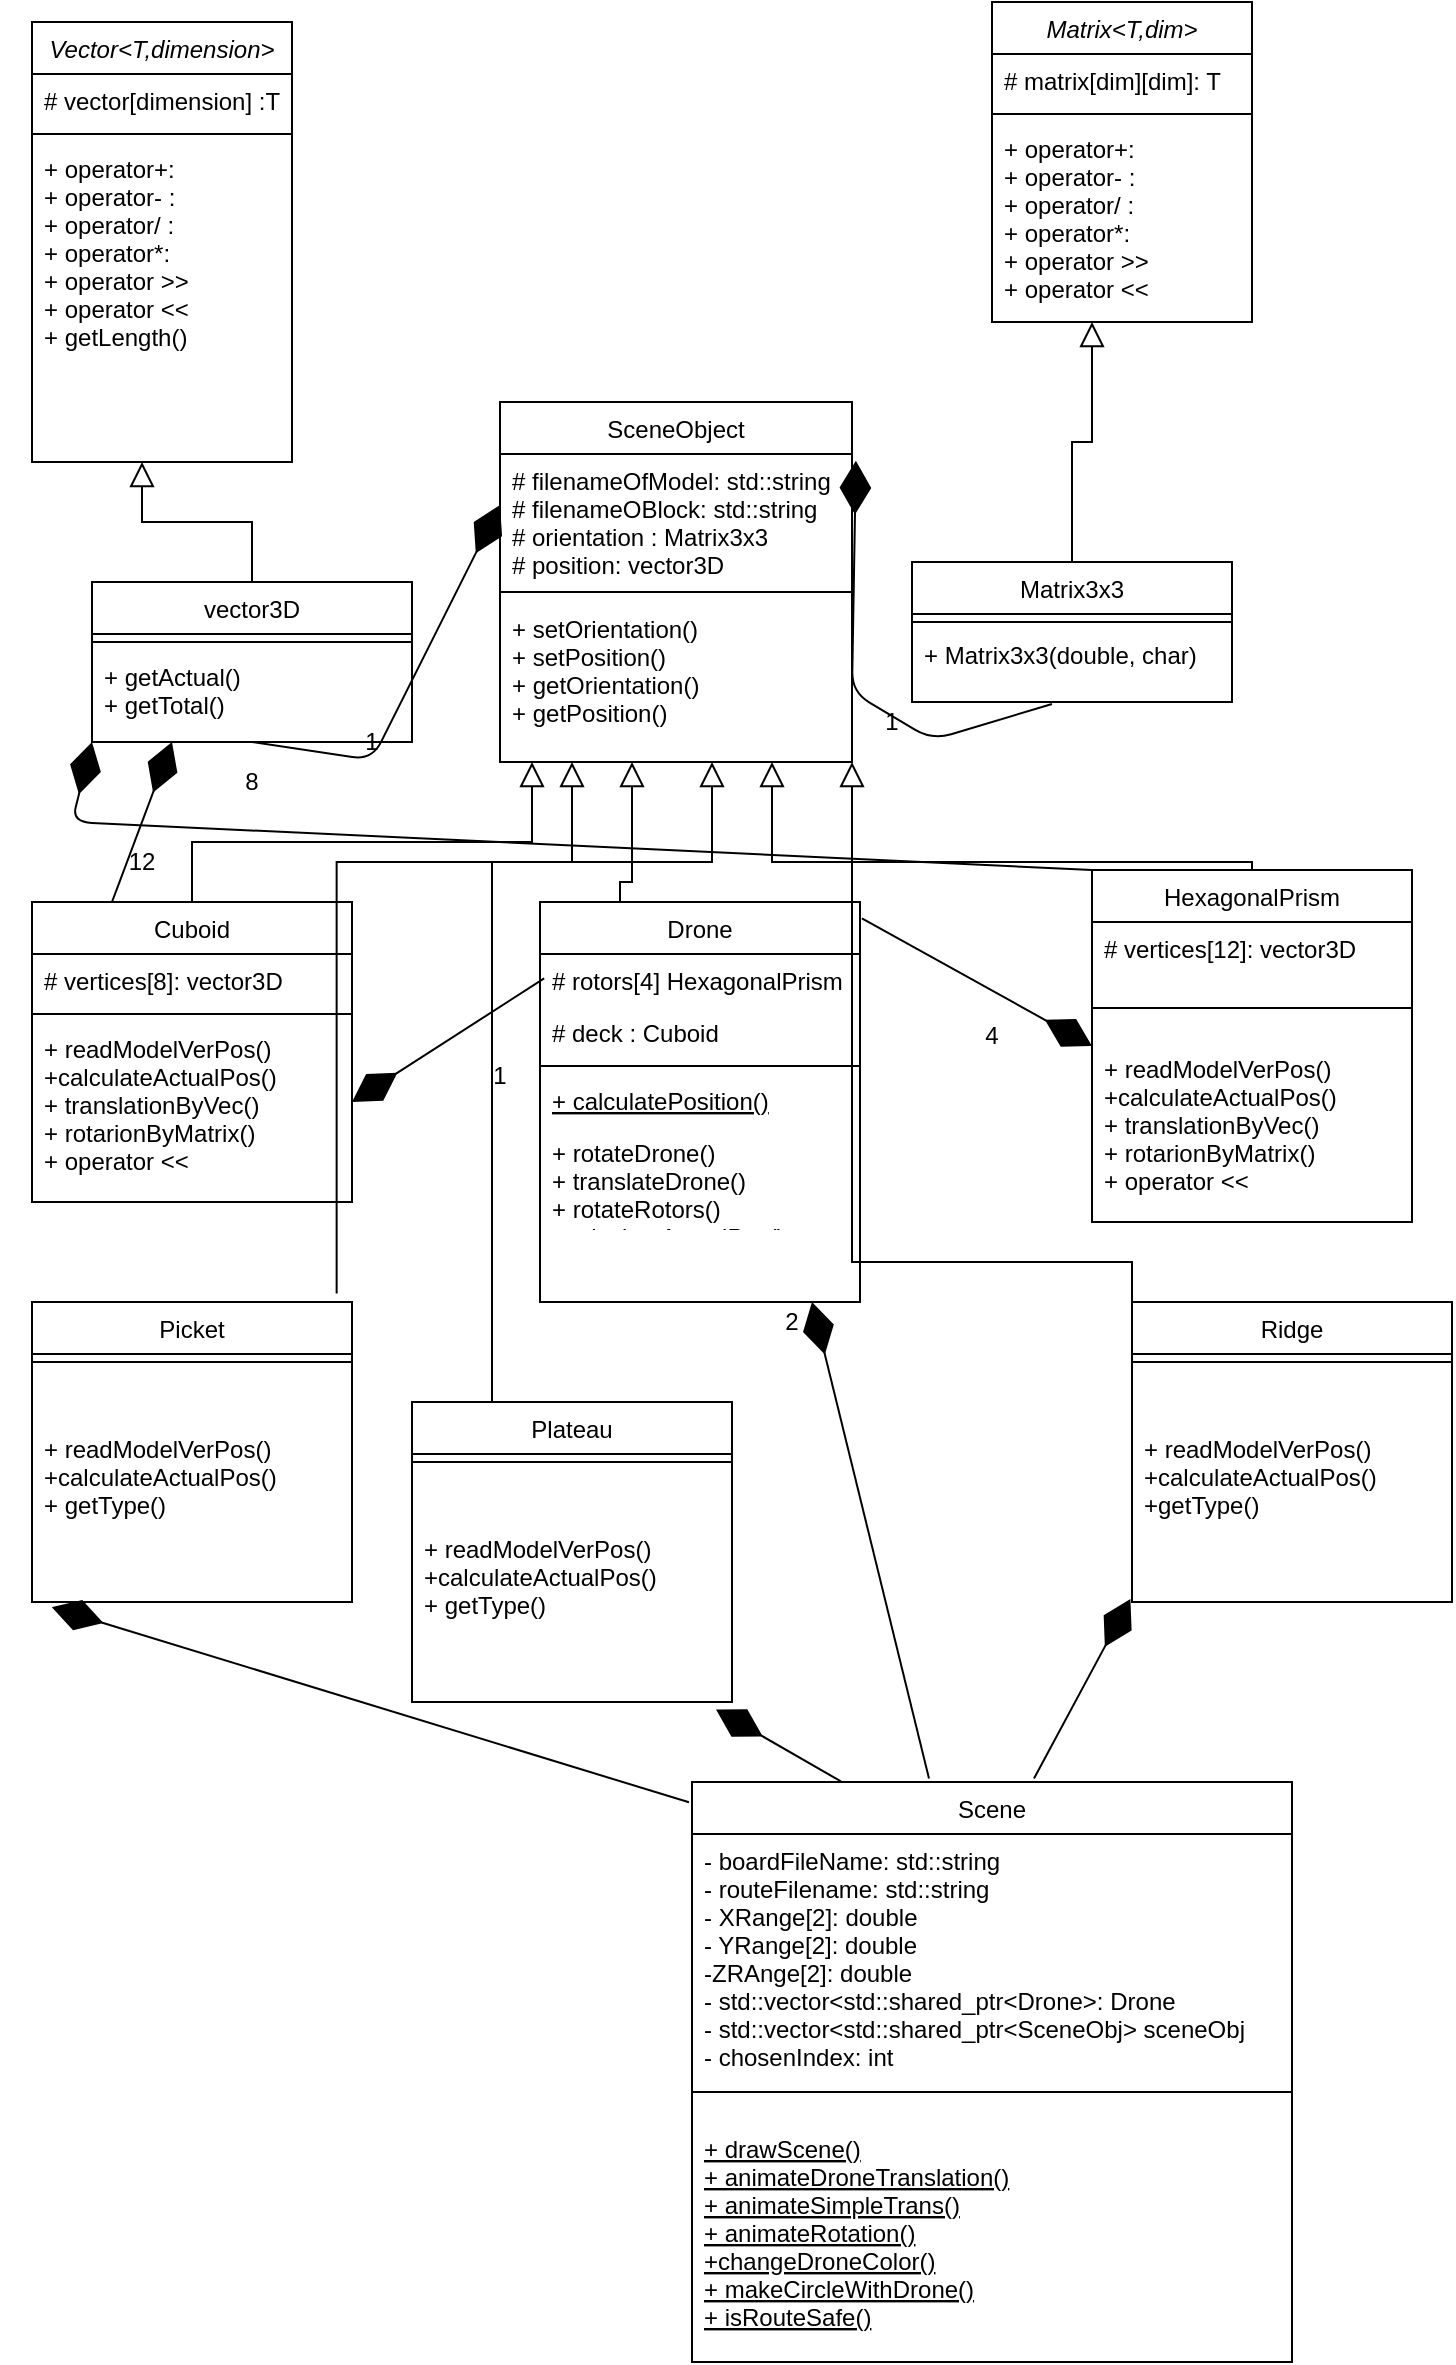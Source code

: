 <mxfile version="14.7.6" type="device"><diagram id="ejWvq-F9A6hmI3anc9b9" name="Page-1"><mxGraphModel dx="976" dy="619" grid="1" gridSize="10" guides="1" tooltips="1" connect="1" arrows="1" fold="1" page="1" pageScale="1" pageWidth="827" pageHeight="1169" math="0" shadow="0"><root><mxCell id="0"/><mxCell id="1" parent="0"/><mxCell id="tQcTH8xnSQny3zVayZfA-1" value="Drone" style="swimlane;fontStyle=0;align=center;verticalAlign=top;childLayout=stackLayout;horizontal=1;startSize=26;horizontalStack=0;resizeParent=1;resizeLast=0;collapsible=1;marginBottom=0;rounded=0;shadow=0;strokeWidth=1;" vertex="1" parent="1"><mxGeometry x="464" y="790" width="160" height="200" as="geometry"><mxRectangle x="130" y="380" width="160" height="26" as="alternateBounds"/></mxGeometry></mxCell><mxCell id="tQcTH8xnSQny3zVayZfA-2" value="# rotors[4] HexagonalPrism" style="text;align=left;verticalAlign=top;spacingLeft=4;spacingRight=4;overflow=hidden;rotatable=0;points=[[0,0.5],[1,0.5]];portConstraint=eastwest;" vertex="1" parent="tQcTH8xnSQny3zVayZfA-1"><mxGeometry y="26" width="160" height="26" as="geometry"/></mxCell><mxCell id="tQcTH8xnSQny3zVayZfA-3" value="# deck : Cuboid" style="text;align=left;verticalAlign=top;spacingLeft=4;spacingRight=4;overflow=hidden;rotatable=0;points=[[0,0.5],[1,0.5]];portConstraint=eastwest;rounded=0;shadow=0;html=0;" vertex="1" parent="tQcTH8xnSQny3zVayZfA-1"><mxGeometry y="52" width="160" height="26" as="geometry"/></mxCell><mxCell id="tQcTH8xnSQny3zVayZfA-4" value="" style="line;html=1;strokeWidth=1;align=left;verticalAlign=middle;spacingTop=-1;spacingLeft=3;spacingRight=3;rotatable=0;labelPosition=right;points=[];portConstraint=eastwest;" vertex="1" parent="tQcTH8xnSQny3zVayZfA-1"><mxGeometry y="78" width="160" height="8" as="geometry"/></mxCell><mxCell id="tQcTH8xnSQny3zVayZfA-5" value="+ calculatePosition()" style="text;align=left;verticalAlign=top;spacingLeft=4;spacingRight=4;overflow=hidden;rotatable=0;points=[[0,0.5],[1,0.5]];portConstraint=eastwest;fontStyle=4" vertex="1" parent="tQcTH8xnSQny3zVayZfA-1"><mxGeometry y="86" width="160" height="26" as="geometry"/></mxCell><mxCell id="tQcTH8xnSQny3zVayZfA-6" value="+ rotateDrone()&#10;+ translateDrone()&#10;+ rotateRotors()&#10;+calculateActualPos()&#10;+ getType()" style="text;align=left;verticalAlign=top;spacingLeft=4;spacingRight=4;overflow=hidden;rotatable=0;points=[[0,0.5],[1,0.5]];portConstraint=eastwest;" vertex="1" parent="tQcTH8xnSQny3zVayZfA-1"><mxGeometry y="112" width="160" height="48" as="geometry"/></mxCell><mxCell id="tQcTH8xnSQny3zVayZfA-7" value="HexagonalPrism" style="swimlane;fontStyle=0;align=center;verticalAlign=top;childLayout=stackLayout;horizontal=1;startSize=26;horizontalStack=0;resizeParent=1;resizeLast=0;collapsible=1;marginBottom=0;rounded=0;shadow=0;strokeWidth=1;" vertex="1" parent="1"><mxGeometry x="740" y="774" width="160" height="176" as="geometry"><mxRectangle x="340" y="380" width="170" height="26" as="alternateBounds"/></mxGeometry></mxCell><mxCell id="tQcTH8xnSQny3zVayZfA-8" value="# vertices[12]: vector3D" style="text;align=left;verticalAlign=top;spacingLeft=4;spacingRight=4;overflow=hidden;rotatable=0;points=[[0,0.5],[1,0.5]];portConstraint=eastwest;" vertex="1" parent="tQcTH8xnSQny3zVayZfA-7"><mxGeometry y="26" width="160" height="26" as="geometry"/></mxCell><mxCell id="tQcTH8xnSQny3zVayZfA-9" value="" style="line;html=1;strokeWidth=1;align=left;verticalAlign=middle;spacingTop=-1;spacingLeft=3;spacingRight=3;rotatable=0;labelPosition=right;points=[];portConstraint=eastwest;" vertex="1" parent="tQcTH8xnSQny3zVayZfA-7"><mxGeometry y="52" width="160" height="34" as="geometry"/></mxCell><mxCell id="tQcTH8xnSQny3zVayZfA-10" value="+ readModelVerPos()&#10;+calculateActualPos()&#10;+ translationByVec()&#10;+ rotarionByMatrix()&#10;+ operator &lt;&lt;&#10;&#10;" style="text;align=left;verticalAlign=top;spacingLeft=4;spacingRight=4;overflow=hidden;rotatable=0;points=[[0,0.5],[1,0.5]];portConstraint=eastwest;" vertex="1" parent="tQcTH8xnSQny3zVayZfA-7"><mxGeometry y="86" width="160" height="80" as="geometry"/></mxCell><mxCell id="tQcTH8xnSQny3zVayZfA-11" value="" style="endArrow=block;endSize=10;endFill=0;shadow=0;strokeWidth=1;rounded=0;edgeStyle=elbowEdgeStyle;elbow=vertical;" edge="1" parent="1" source="tQcTH8xnSQny3zVayZfA-7"><mxGeometry width="160" relative="1" as="geometry"><mxPoint x="320" y="813" as="sourcePoint"/><mxPoint x="580" y="720" as="targetPoint"/><Array as="points"><mxPoint x="600" y="770"/></Array></mxGeometry></mxCell><mxCell id="tQcTH8xnSQny3zVayZfA-12" value="Vector&lt;T,dimension&gt;" style="swimlane;fontStyle=2;align=center;verticalAlign=top;childLayout=stackLayout;horizontal=1;startSize=26;horizontalStack=0;resizeParent=1;resizeLast=0;collapsible=1;marginBottom=0;rounded=0;shadow=0;strokeWidth=1;" vertex="1" parent="1"><mxGeometry x="210" y="350" width="130" height="220" as="geometry"><mxRectangle x="230" y="140" width="160" height="26" as="alternateBounds"/></mxGeometry></mxCell><mxCell id="tQcTH8xnSQny3zVayZfA-13" value="# vector[dimension] :T" style="text;align=left;verticalAlign=top;spacingLeft=4;spacingRight=4;overflow=hidden;rotatable=0;points=[[0,0.5],[1,0.5]];portConstraint=eastwest;" vertex="1" parent="tQcTH8xnSQny3zVayZfA-12"><mxGeometry y="26" width="130" height="26" as="geometry"/></mxCell><mxCell id="tQcTH8xnSQny3zVayZfA-14" value="" style="line;html=1;strokeWidth=1;align=left;verticalAlign=middle;spacingTop=-1;spacingLeft=3;spacingRight=3;rotatable=0;labelPosition=right;points=[];portConstraint=eastwest;" vertex="1" parent="tQcTH8xnSQny3zVayZfA-12"><mxGeometry y="52" width="130" height="8" as="geometry"/></mxCell><mxCell id="tQcTH8xnSQny3zVayZfA-15" value="+ operator+: &#10;+ operator- : &#10;+ operator/ : &#10;+ operator*: &#10;+ operator &gt;&gt;&#10;+ operator &lt;&lt;&#10;+ getLength()&#10;" style="text;align=left;verticalAlign=top;spacingLeft=4;spacingRight=4;overflow=hidden;rotatable=0;points=[[0,0.5],[1,0.5]];portConstraint=eastwest;" vertex="1" parent="tQcTH8xnSQny3zVayZfA-12"><mxGeometry y="60" width="130" height="158" as="geometry"/></mxCell><mxCell id="tQcTH8xnSQny3zVayZfA-16" value="Matrix&lt;T,dim&gt;" style="swimlane;fontStyle=2;align=center;verticalAlign=top;childLayout=stackLayout;horizontal=1;startSize=26;horizontalStack=0;resizeParent=1;resizeLast=0;collapsible=1;marginBottom=0;rounded=0;shadow=0;strokeWidth=1;" vertex="1" parent="1"><mxGeometry x="690" y="340" width="130" height="160" as="geometry"><mxRectangle x="230" y="140" width="160" height="26" as="alternateBounds"/></mxGeometry></mxCell><mxCell id="tQcTH8xnSQny3zVayZfA-17" value="# matrix[dim][dim]: T" style="text;align=left;verticalAlign=top;spacingLeft=4;spacingRight=4;overflow=hidden;rotatable=0;points=[[0,0.5],[1,0.5]];portConstraint=eastwest;" vertex="1" parent="tQcTH8xnSQny3zVayZfA-16"><mxGeometry y="26" width="130" height="26" as="geometry"/></mxCell><mxCell id="tQcTH8xnSQny3zVayZfA-18" value="" style="line;html=1;strokeWidth=1;align=left;verticalAlign=middle;spacingTop=-1;spacingLeft=3;spacingRight=3;rotatable=0;labelPosition=right;points=[];portConstraint=eastwest;" vertex="1" parent="tQcTH8xnSQny3zVayZfA-16"><mxGeometry y="52" width="130" height="8" as="geometry"/></mxCell><mxCell id="tQcTH8xnSQny3zVayZfA-19" value="+ operator+: &#10;+ operator- : &#10;+ operator/ :&#10;+ operator*:&#10;+ operator &gt;&gt; &#10;+ operator &lt;&lt;" style="text;align=left;verticalAlign=top;spacingLeft=4;spacingRight=4;overflow=hidden;rotatable=0;points=[[0,0.5],[1,0.5]];portConstraint=eastwest;" vertex="1" parent="tQcTH8xnSQny3zVayZfA-16"><mxGeometry y="60" width="130" height="90" as="geometry"/></mxCell><mxCell id="tQcTH8xnSQny3zVayZfA-20" value="vector3D" style="swimlane;fontStyle=0;align=center;verticalAlign=top;childLayout=stackLayout;horizontal=1;startSize=26;horizontalStack=0;resizeParent=1;resizeLast=0;collapsible=1;marginBottom=0;rounded=0;shadow=0;strokeWidth=1;" vertex="1" parent="1"><mxGeometry x="240" y="630" width="160" height="80" as="geometry"><mxRectangle x="340" y="380" width="170" height="26" as="alternateBounds"/></mxGeometry></mxCell><mxCell id="tQcTH8xnSQny3zVayZfA-21" value="" style="line;html=1;strokeWidth=1;align=left;verticalAlign=middle;spacingTop=-1;spacingLeft=3;spacingRight=3;rotatable=0;labelPosition=right;points=[];portConstraint=eastwest;" vertex="1" parent="tQcTH8xnSQny3zVayZfA-20"><mxGeometry y="26" width="160" height="8" as="geometry"/></mxCell><mxCell id="tQcTH8xnSQny3zVayZfA-22" value="+ getActual()&#10;+ getTotal()" style="text;align=left;verticalAlign=top;spacingLeft=4;spacingRight=4;overflow=hidden;rotatable=0;points=[[0,0.5],[1,0.5]];portConstraint=eastwest;" vertex="1" parent="tQcTH8xnSQny3zVayZfA-20"><mxGeometry y="34" width="160" height="34" as="geometry"/></mxCell><mxCell id="tQcTH8xnSQny3zVayZfA-23" value="Matrix3x3" style="swimlane;fontStyle=0;align=center;verticalAlign=top;childLayout=stackLayout;horizontal=1;startSize=26;horizontalStack=0;resizeParent=1;resizeLast=0;collapsible=1;marginBottom=0;rounded=0;shadow=0;strokeWidth=1;" vertex="1" parent="1"><mxGeometry x="650" y="620" width="160" height="70" as="geometry"><mxRectangle x="340" y="380" width="170" height="26" as="alternateBounds"/></mxGeometry></mxCell><mxCell id="tQcTH8xnSQny3zVayZfA-24" value="" style="line;html=1;strokeWidth=1;align=left;verticalAlign=middle;spacingTop=-1;spacingLeft=3;spacingRight=3;rotatable=0;labelPosition=right;points=[];portConstraint=eastwest;" vertex="1" parent="tQcTH8xnSQny3zVayZfA-23"><mxGeometry y="26" width="160" height="8" as="geometry"/></mxCell><mxCell id="tQcTH8xnSQny3zVayZfA-25" value="" style="endArrow=block;endSize=10;endFill=0;shadow=0;strokeWidth=1;rounded=0;edgeStyle=elbowEdgeStyle;elbow=vertical;exitX=0.5;exitY=0;exitDx=0;exitDy=0;" edge="1" parent="1" source="tQcTH8xnSQny3zVayZfA-20"><mxGeometry width="160" relative="1" as="geometry"><mxPoint x="530" y="810" as="sourcePoint"/><mxPoint x="265" y="570" as="targetPoint"/></mxGeometry></mxCell><mxCell id="tQcTH8xnSQny3zVayZfA-26" value="" style="endArrow=block;endSize=10;endFill=0;shadow=0;strokeWidth=1;rounded=0;edgeStyle=elbowEdgeStyle;elbow=vertical;exitX=0.5;exitY=0;exitDx=0;exitDy=0;" edge="1" parent="1" source="tQcTH8xnSQny3zVayZfA-23"><mxGeometry width="160" relative="1" as="geometry"><mxPoint x="550" y="710" as="sourcePoint"/><mxPoint x="740" y="500" as="targetPoint"/></mxGeometry></mxCell><mxCell id="tQcTH8xnSQny3zVayZfA-27" value="SceneObject" style="swimlane;fontStyle=0;align=center;verticalAlign=top;childLayout=stackLayout;horizontal=1;startSize=26;horizontalStack=0;resizeParent=1;resizeLast=0;collapsible=1;marginBottom=0;rounded=0;shadow=0;strokeWidth=1;" vertex="1" parent="1"><mxGeometry x="444" y="540" width="176" height="180" as="geometry"><mxRectangle x="340" y="380" width="170" height="26" as="alternateBounds"/></mxGeometry></mxCell><mxCell id="tQcTH8xnSQny3zVayZfA-28" value="# filenameOfModel: std::string&#10;# filenameOBlock: std::string&#10;# orientation : Matrix3x3&#10;# position: vector3D" style="text;align=left;verticalAlign=top;spacingLeft=4;spacingRight=4;overflow=hidden;rotatable=0;points=[[0,0.5],[1,0.5]];portConstraint=eastwest;" vertex="1" parent="tQcTH8xnSQny3zVayZfA-27"><mxGeometry y="26" width="176" height="64" as="geometry"/></mxCell><mxCell id="tQcTH8xnSQny3zVayZfA-29" value="" style="line;html=1;strokeWidth=1;align=left;verticalAlign=middle;spacingTop=-1;spacingLeft=3;spacingRight=3;rotatable=0;labelPosition=right;points=[];portConstraint=eastwest;" vertex="1" parent="tQcTH8xnSQny3zVayZfA-27"><mxGeometry y="90" width="176" height="10" as="geometry"/></mxCell><mxCell id="tQcTH8xnSQny3zVayZfA-30" value="+ setOrientation()&#10;+ setPosition()&#10;+ getOrientation()&#10;+ getPosition()" style="text;align=left;verticalAlign=top;spacingLeft=4;spacingRight=4;overflow=hidden;rotatable=0;points=[[0,0.5],[1,0.5]];portConstraint=eastwest;" vertex="1" parent="tQcTH8xnSQny3zVayZfA-27"><mxGeometry y="100" width="176" height="64" as="geometry"/></mxCell><mxCell id="tQcTH8xnSQny3zVayZfA-31" value="" style="endArrow=diamondThin;endFill=1;endSize=24;html=1;entryX=1.011;entryY=0.163;entryDx=0;entryDy=0;entryPerimeter=0;" edge="1" parent="1" target="tQcTH8xnSQny3zVayZfA-27"><mxGeometry width="160" relative="1" as="geometry"><mxPoint x="720" y="691" as="sourcePoint"/><mxPoint x="610" y="673" as="targetPoint"/><Array as="points"><mxPoint x="660" y="709"/><mxPoint x="620" y="685"/></Array></mxGeometry></mxCell><mxCell id="tQcTH8xnSQny3zVayZfA-32" value="" style="endArrow=diamondThin;endFill=1;endSize=24;html=1;entryX=0;entryY=0.286;entryDx=0;entryDy=0;exitX=0.5;exitY=1;exitDx=0;exitDy=0;entryPerimeter=0;" edge="1" parent="1" source="tQcTH8xnSQny3zVayZfA-20" target="tQcTH8xnSQny3zVayZfA-27"><mxGeometry width="160" relative="1" as="geometry"><mxPoint x="730" y="701" as="sourcePoint"/><mxPoint x="614.48" y="701.008" as="targetPoint"/><Array as="points"><mxPoint x="380" y="719"/></Array></mxGeometry></mxCell><mxCell id="tQcTH8xnSQny3zVayZfA-33" value="Cuboid" style="swimlane;fontStyle=0;align=center;verticalAlign=top;childLayout=stackLayout;horizontal=1;startSize=26;horizontalStack=0;resizeParent=1;resizeLast=0;collapsible=1;marginBottom=0;rounded=0;shadow=0;strokeWidth=1;" vertex="1" parent="1"><mxGeometry x="210" y="790" width="160" height="150" as="geometry"><mxRectangle x="340" y="380" width="170" height="26" as="alternateBounds"/></mxGeometry></mxCell><mxCell id="tQcTH8xnSQny3zVayZfA-34" value="# vertices[8]: vector3D" style="text;align=left;verticalAlign=top;spacingLeft=4;spacingRight=4;overflow=hidden;rotatable=0;points=[[0,0.5],[1,0.5]];portConstraint=eastwest;" vertex="1" parent="tQcTH8xnSQny3zVayZfA-33"><mxGeometry y="26" width="160" height="26" as="geometry"/></mxCell><mxCell id="tQcTH8xnSQny3zVayZfA-35" value="" style="line;html=1;strokeWidth=1;align=left;verticalAlign=middle;spacingTop=-1;spacingLeft=3;spacingRight=3;rotatable=0;labelPosition=right;points=[];portConstraint=eastwest;" vertex="1" parent="tQcTH8xnSQny3zVayZfA-33"><mxGeometry y="52" width="160" height="8" as="geometry"/></mxCell><mxCell id="tQcTH8xnSQny3zVayZfA-36" value="" style="endArrow=block;endSize=10;endFill=0;shadow=0;strokeWidth=1;rounded=0;edgeStyle=elbowEdgeStyle;elbow=vertical;exitX=0.5;exitY=0;exitDx=0;exitDy=0;" edge="1" parent="1" source="tQcTH8xnSQny3zVayZfA-33"><mxGeometry width="160" relative="1" as="geometry"><mxPoint x="620" y="780" as="sourcePoint"/><mxPoint x="460" y="720" as="targetPoint"/><Array as="points"><mxPoint x="470" y="760"/></Array></mxGeometry></mxCell><mxCell id="tQcTH8xnSQny3zVayZfA-37" value="" style="endArrow=diamondThin;endFill=1;endSize=24;html=1;exitX=0.395;exitY=-0.006;exitDx=0;exitDy=0;exitPerimeter=0;entryX=0.75;entryY=0;entryDx=0;entryDy=0;" edge="1" parent="1" source="tQcTH8xnSQny3zVayZfA-40" target="tQcTH8xnSQny3zVayZfA-44"><mxGeometry width="160" relative="1" as="geometry"><mxPoint x="600" y="1050" as="sourcePoint"/><mxPoint x="600" y="960" as="targetPoint"/></mxGeometry></mxCell><mxCell id="tQcTH8xnSQny3zVayZfA-38" value="" style="endArrow=diamondThin;endFill=1;endSize=24;html=1;exitX=0.013;exitY=0.191;exitDx=0;exitDy=0;exitPerimeter=0;" edge="1" parent="1" source="tQcTH8xnSQny3zVayZfA-1"><mxGeometry width="160" relative="1" as="geometry"><mxPoint x="440" y="960" as="sourcePoint"/><mxPoint x="370" y="890" as="targetPoint"/></mxGeometry></mxCell><mxCell id="tQcTH8xnSQny3zVayZfA-39" value="" style="endArrow=diamondThin;endFill=1;endSize=24;html=1;entryX=0;entryY=0.5;entryDx=0;entryDy=0;exitX=1.006;exitY=0.041;exitDx=0;exitDy=0;exitPerimeter=0;" edge="1" parent="1" source="tQcTH8xnSQny3zVayZfA-1" target="tQcTH8xnSQny3zVayZfA-7"><mxGeometry width="160" relative="1" as="geometry"><mxPoint x="636" y="914" as="sourcePoint"/><mxPoint x="450" y="850" as="targetPoint"/></mxGeometry></mxCell><mxCell id="tQcTH8xnSQny3zVayZfA-40" value="Scene" style="swimlane;fontStyle=0;align=center;verticalAlign=top;childLayout=stackLayout;horizontal=1;startSize=26;horizontalStack=0;resizeParent=1;resizeLast=0;collapsible=1;marginBottom=0;rounded=0;shadow=0;strokeWidth=1;" vertex="1" parent="1"><mxGeometry x="540" y="1230" width="300" height="290" as="geometry"><mxRectangle x="130" y="380" width="160" height="26" as="alternateBounds"/></mxGeometry></mxCell><mxCell id="tQcTH8xnSQny3zVayZfA-41" value="- boardFileName: std::string&#10;- routeFilename: std::string&#10;- XRange[2]: double&#10;- YRange[2]: double&#10;-ZRAnge[2]: double&#10;- std::vector&lt;std::shared_ptr&lt;Drone&gt;: Drone&#10;- std::vector&lt;std::shared_ptr&lt;SceneObj&gt; sceneObj&#10;- chosenIndex: int" style="text;align=left;verticalAlign=top;spacingLeft=4;spacingRight=4;overflow=hidden;rotatable=0;points=[[0,0.5],[1,0.5]];portConstraint=eastwest;" vertex="1" parent="tQcTH8xnSQny3zVayZfA-40"><mxGeometry y="26" width="300" height="114" as="geometry"/></mxCell><mxCell id="tQcTH8xnSQny3zVayZfA-42" value="" style="line;html=1;strokeWidth=1;align=left;verticalAlign=middle;spacingTop=-1;spacingLeft=3;spacingRight=3;rotatable=0;labelPosition=right;points=[];portConstraint=eastwest;" vertex="1" parent="tQcTH8xnSQny3zVayZfA-40"><mxGeometry y="140" width="300" height="30" as="geometry"/></mxCell><mxCell id="tQcTH8xnSQny3zVayZfA-43" value="+ drawScene()&#10;+ animateDroneTranslation()&#10;+ animateSimpleTrans()&#10;+ animateRotation()&#10;+changeDroneColor()&#10;+ makeCircleWithDrone()&#10;+ isRouteSafe()" style="text;align=left;verticalAlign=top;spacingLeft=4;spacingRight=4;overflow=hidden;rotatable=0;points=[[0,0.5],[1,0.5]];portConstraint=eastwest;fontStyle=4" vertex="1" parent="tQcTH8xnSQny3zVayZfA-40"><mxGeometry y="170" width="300" height="110" as="geometry"/></mxCell><mxCell id="tQcTH8xnSQny3zVayZfA-44" value="2" style="text;html=1;strokeColor=none;fillColor=none;align=center;verticalAlign=middle;whiteSpace=wrap;rounded=0;" vertex="1" parent="1"><mxGeometry x="570" y="990" width="40" height="20" as="geometry"/></mxCell><mxCell id="tQcTH8xnSQny3zVayZfA-45" value="4" style="text;html=1;strokeColor=none;fillColor=none;align=center;verticalAlign=middle;whiteSpace=wrap;rounded=0;" vertex="1" parent="1"><mxGeometry x="670" y="847" width="40" height="20" as="geometry"/></mxCell><mxCell id="tQcTH8xnSQny3zVayZfA-46" value="1" style="text;html=1;strokeColor=none;fillColor=none;align=center;verticalAlign=middle;whiteSpace=wrap;rounded=0;" vertex="1" parent="1"><mxGeometry x="424" y="867" width="40" height="20" as="geometry"/></mxCell><mxCell id="tQcTH8xnSQny3zVayZfA-47" value="1" style="text;html=1;strokeColor=none;fillColor=none;align=center;verticalAlign=middle;whiteSpace=wrap;rounded=0;" vertex="1" parent="1"><mxGeometry x="360" y="700" width="40" height="20" as="geometry"/></mxCell><mxCell id="tQcTH8xnSQny3zVayZfA-48" value="1" style="text;html=1;strokeColor=none;fillColor=none;align=center;verticalAlign=middle;whiteSpace=wrap;rounded=0;" vertex="1" parent="1"><mxGeometry x="620" y="690" width="40" height="20" as="geometry"/></mxCell><mxCell id="tQcTH8xnSQny3zVayZfA-49" value="" style="endArrow=diamondThin;endFill=1;endSize=24;html=1;exitX=0.25;exitY=0;exitDx=0;exitDy=0;entryX=0.25;entryY=1;entryDx=0;entryDy=0;" edge="1" parent="1" source="tQcTH8xnSQny3zVayZfA-33" target="tQcTH8xnSQny3zVayZfA-20"><mxGeometry width="160" relative="1" as="geometry"><mxPoint x="494" y="780" as="sourcePoint"/><mxPoint x="740" y="700" as="targetPoint"/><Array as="points"/></mxGeometry></mxCell><mxCell id="tQcTH8xnSQny3zVayZfA-50" value="" style="endArrow=diamondThin;endFill=1;endSize=24;html=1;exitX=0;exitY=0;exitDx=0;exitDy=0;entryX=0;entryY=1;entryDx=0;entryDy=0;" edge="1" parent="1" source="tQcTH8xnSQny3zVayZfA-7" target="tQcTH8xnSQny3zVayZfA-20"><mxGeometry width="160" relative="1" as="geometry"><mxPoint x="660" y="780" as="sourcePoint"/><mxPoint x="700" y="700" as="targetPoint"/><Array as="points"><mxPoint x="230" y="750"/></Array></mxGeometry></mxCell><mxCell id="tQcTH8xnSQny3zVayZfA-51" value="8" style="text;html=1;strokeColor=none;fillColor=none;align=center;verticalAlign=middle;whiteSpace=wrap;rounded=0;" vertex="1" parent="1"><mxGeometry x="300" y="720" width="40" height="20" as="geometry"/></mxCell><mxCell id="tQcTH8xnSQny3zVayZfA-52" value="12" style="text;html=1;strokeColor=none;fillColor=none;align=center;verticalAlign=middle;whiteSpace=wrap;rounded=0;" vertex="1" parent="1"><mxGeometry x="245" y="760" width="40" height="20" as="geometry"/></mxCell><mxCell id="tQcTH8xnSQny3zVayZfA-53" value="+ Matrix3x3(double, char)" style="text;align=left;verticalAlign=top;spacingLeft=4;spacingRight=4;overflow=hidden;rotatable=0;points=[[0,0.5],[1,0.5]];portConstraint=eastwest;" vertex="1" parent="1"><mxGeometry x="650" y="653" width="160" height="34" as="geometry"/></mxCell><mxCell id="tQcTH8xnSQny3zVayZfA-54" value="+ readModelVerPos()&#10;+calculateActualPos()&#10;+ translationByVec()&#10;+ rotarionByMatrix()&#10;+ operator &lt;&lt;&#10;" style="text;align=left;verticalAlign=top;spacingLeft=4;spacingRight=4;overflow=hidden;rotatable=0;points=[[0,0.5],[1,0.5]];portConstraint=eastwest;" vertex="1" parent="1"><mxGeometry x="210" y="850" width="160" height="90" as="geometry"/></mxCell><mxCell id="tQcTH8xnSQny3zVayZfA-55" value="Picket" style="swimlane;fontStyle=0;align=center;verticalAlign=top;childLayout=stackLayout;horizontal=1;startSize=26;horizontalStack=0;resizeParent=1;resizeLast=0;collapsible=1;marginBottom=0;rounded=0;shadow=0;strokeWidth=1;" vertex="1" parent="1"><mxGeometry x="210" y="990" width="160" height="150" as="geometry"><mxRectangle x="340" y="380" width="170" height="26" as="alternateBounds"/></mxGeometry></mxCell><mxCell id="tQcTH8xnSQny3zVayZfA-56" value="" style="line;html=1;strokeWidth=1;align=left;verticalAlign=middle;spacingTop=-1;spacingLeft=3;spacingRight=3;rotatable=0;labelPosition=right;points=[];portConstraint=eastwest;" vertex="1" parent="tQcTH8xnSQny3zVayZfA-55"><mxGeometry y="26" width="160" height="8" as="geometry"/></mxCell><mxCell id="tQcTH8xnSQny3zVayZfA-57" value="+ readModelVerPos()&#10;+calculateActualPos()&#10;+ getType()&#10;" style="text;align=left;verticalAlign=top;spacingLeft=4;spacingRight=4;overflow=hidden;rotatable=0;points=[[0,0.5],[1,0.5]];portConstraint=eastwest;" vertex="1" parent="1"><mxGeometry x="210" y="1050" width="160" height="90" as="geometry"/></mxCell><mxCell id="tQcTH8xnSQny3zVayZfA-58" value="Ridge" style="swimlane;fontStyle=0;align=center;verticalAlign=top;childLayout=stackLayout;horizontal=1;startSize=26;horizontalStack=0;resizeParent=1;resizeLast=0;collapsible=1;marginBottom=0;rounded=0;shadow=0;strokeWidth=1;" vertex="1" parent="1"><mxGeometry x="760" y="990" width="160" height="150" as="geometry"><mxRectangle x="340" y="380" width="170" height="26" as="alternateBounds"/></mxGeometry></mxCell><mxCell id="tQcTH8xnSQny3zVayZfA-59" value="" style="line;html=1;strokeWidth=1;align=left;verticalAlign=middle;spacingTop=-1;spacingLeft=3;spacingRight=3;rotatable=0;labelPosition=right;points=[];portConstraint=eastwest;" vertex="1" parent="tQcTH8xnSQny3zVayZfA-58"><mxGeometry y="26" width="160" height="8" as="geometry"/></mxCell><mxCell id="tQcTH8xnSQny3zVayZfA-60" value="+ readModelVerPos()&#10;+calculateActualPos()&#10;+getType()&#10;" style="text;align=left;verticalAlign=top;spacingLeft=4;spacingRight=4;overflow=hidden;rotatable=0;points=[[0,0.5],[1,0.5]];portConstraint=eastwest;" vertex="1" parent="1"><mxGeometry x="760" y="1050" width="160" height="90" as="geometry"/></mxCell><mxCell id="tQcTH8xnSQny3zVayZfA-61" value="Plateau" style="swimlane;fontStyle=0;align=center;verticalAlign=top;childLayout=stackLayout;horizontal=1;startSize=26;horizontalStack=0;resizeParent=1;resizeLast=0;collapsible=1;marginBottom=0;rounded=0;shadow=0;strokeWidth=1;" vertex="1" parent="1"><mxGeometry x="400" y="1040" width="160" height="150" as="geometry"><mxRectangle x="340" y="380" width="170" height="26" as="alternateBounds"/></mxGeometry></mxCell><mxCell id="tQcTH8xnSQny3zVayZfA-62" value="" style="line;html=1;strokeWidth=1;align=left;verticalAlign=middle;spacingTop=-1;spacingLeft=3;spacingRight=3;rotatable=0;labelPosition=right;points=[];portConstraint=eastwest;" vertex="1" parent="tQcTH8xnSQny3zVayZfA-61"><mxGeometry y="26" width="160" height="8" as="geometry"/></mxCell><mxCell id="tQcTH8xnSQny3zVayZfA-63" value="+ readModelVerPos()&#10;+calculateActualPos()&#10;+ getType()&#10;" style="text;align=left;verticalAlign=top;spacingLeft=4;spacingRight=4;overflow=hidden;rotatable=0;points=[[0,0.5],[1,0.5]];portConstraint=eastwest;" vertex="1" parent="1"><mxGeometry x="400" y="1100" width="160" height="90" as="geometry"/></mxCell><mxCell id="tQcTH8xnSQny3zVayZfA-64" value="" style="endArrow=block;endSize=10;endFill=0;shadow=0;strokeWidth=1;rounded=0;edgeStyle=elbowEdgeStyle;elbow=vertical;exitX=0.952;exitY=-0.028;exitDx=0;exitDy=0;exitPerimeter=0;" edge="1" parent="1" source="tQcTH8xnSQny3zVayZfA-55"><mxGeometry width="160" relative="1" as="geometry"><mxPoint x="300" y="800" as="sourcePoint"/><mxPoint x="480" y="720" as="targetPoint"/><Array as="points"><mxPoint x="480" y="770"/></Array></mxGeometry></mxCell><mxCell id="tQcTH8xnSQny3zVayZfA-65" value="" style="endArrow=block;endSize=10;endFill=0;shadow=0;strokeWidth=1;rounded=0;edgeStyle=elbowEdgeStyle;elbow=vertical;" edge="1" parent="1"><mxGeometry width="160" relative="1" as="geometry"><mxPoint x="440" y="1040" as="sourcePoint"/><mxPoint x="550" y="720" as="targetPoint"/><Array as="points"><mxPoint x="510" y="770"/><mxPoint x="610" y="980"/><mxPoint x="490" y="780"/></Array></mxGeometry></mxCell><mxCell id="tQcTH8xnSQny3zVayZfA-66" value="" style="endArrow=block;endSize=10;endFill=0;shadow=0;strokeWidth=1;rounded=0;edgeStyle=elbowEdgeStyle;elbow=vertical;exitX=0;exitY=0;exitDx=0;exitDy=0;" edge="1" parent="1" source="tQcTH8xnSQny3zVayZfA-58"><mxGeometry width="160" relative="1" as="geometry"><mxPoint x="320" y="820" as="sourcePoint"/><mxPoint x="620" y="720" as="targetPoint"/><Array as="points"><mxPoint x="670" y="970"/></Array></mxGeometry></mxCell><mxCell id="tQcTH8xnSQny3zVayZfA-67" value="" style="endArrow=diamondThin;endFill=1;endSize=24;html=1;exitX=0.57;exitY=-0.006;exitDx=0;exitDy=0;exitPerimeter=0;entryX=-0.005;entryY=0.984;entryDx=0;entryDy=0;entryPerimeter=0;" edge="1" parent="1" source="tQcTH8xnSQny3zVayZfA-40" target="tQcTH8xnSQny3zVayZfA-60"><mxGeometry width="160" relative="1" as="geometry"><mxPoint x="613.2" y="1238.26" as="sourcePoint"/><mxPoint x="610" y="970" as="targetPoint"/></mxGeometry></mxCell><mxCell id="tQcTH8xnSQny3zVayZfA-68" value="" style="endArrow=diamondThin;endFill=1;endSize=24;html=1;exitX=-0.005;exitY=0.035;exitDx=0;exitDy=0;exitPerimeter=0;entryX=0.062;entryY=1.029;entryDx=0;entryDy=0;entryPerimeter=0;" edge="1" parent="1" source="tQcTH8xnSQny3zVayZfA-40" target="tQcTH8xnSQny3zVayZfA-57"><mxGeometry width="160" relative="1" as="geometry"><mxPoint x="623.2" y="1248.26" as="sourcePoint"/><mxPoint x="620" y="980" as="targetPoint"/></mxGeometry></mxCell><mxCell id="tQcTH8xnSQny3zVayZfA-69" value="" style="endArrow=diamondThin;endFill=1;endSize=24;html=1;exitX=0.25;exitY=0;exitDx=0;exitDy=0;entryX=0.95;entryY=1.042;entryDx=0;entryDy=0;entryPerimeter=0;" edge="1" parent="1" source="tQcTH8xnSQny3zVayZfA-40" target="tQcTH8xnSQny3zVayZfA-63"><mxGeometry width="160" relative="1" as="geometry"><mxPoint x="633.2" y="1258.26" as="sourcePoint"/><mxPoint x="630" y="990" as="targetPoint"/></mxGeometry></mxCell><mxCell id="tQcTH8xnSQny3zVayZfA-72" value="" style="endArrow=block;endSize=10;endFill=0;shadow=0;strokeWidth=1;rounded=0;edgeStyle=elbowEdgeStyle;elbow=vertical;exitX=0.25;exitY=0;exitDx=0;exitDy=0;" edge="1" parent="1" source="tQcTH8xnSQny3zVayZfA-1"><mxGeometry width="160" relative="1" as="geometry"><mxPoint x="372.32" y="995.8" as="sourcePoint"/><mxPoint x="510" y="720" as="targetPoint"/><Array as="points"><mxPoint x="490" y="780"/></Array></mxGeometry></mxCell></root></mxGraphModel></diagram></mxfile>